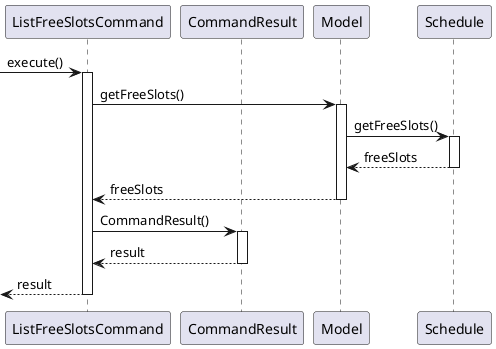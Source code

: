 @startuml
'https://plantuml.com/sequence-diagram
participant ListFreeSlotsCommand
participant CommandResult
participant Model
participant Schedule
-> ListFreeSlotsCommand:execute()
activate ListFreeSlotsCommand
ListFreeSlotsCommand -> Model:getFreeSlots()
activate Model
Model -> Schedule:getFreeSlots()
activate Schedule
return freeSlots
return freeSlots
ListFreeSlotsCommand -> CommandResult:CommandResult()
activate CommandResult
return result
return result
@enduml

